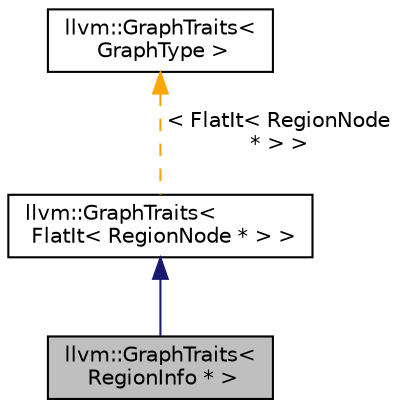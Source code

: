 digraph "llvm::GraphTraits&lt; RegionInfo * &gt;"
{
 // LATEX_PDF_SIZE
  bgcolor="transparent";
  edge [fontname="Helvetica",fontsize="10",labelfontname="Helvetica",labelfontsize="10"];
  node [fontname="Helvetica",fontsize="10",shape=record];
  Node1 [label="llvm::GraphTraits\<\l RegionInfo * \>",height=0.2,width=0.4,color="black", fillcolor="grey75", style="filled", fontcolor="black",tooltip=" "];
  Node2 -> Node1 [dir="back",color="midnightblue",fontsize="10",style="solid",fontname="Helvetica"];
  Node2 [label="llvm::GraphTraits\<\l FlatIt\< RegionNode * \> \>",height=0.2,width=0.4,color="black",URL="$structllvm_1_1GraphTraits.html",tooltip=" "];
  Node3 -> Node2 [dir="back",color="orange",fontsize="10",style="dashed",label=" \< FlatIt\< RegionNode\l * \> \>" ,fontname="Helvetica"];
  Node3 [label="llvm::GraphTraits\<\l GraphType \>",height=0.2,width=0.4,color="black",URL="$structllvm_1_1GraphTraits.html",tooltip=" "];
}
